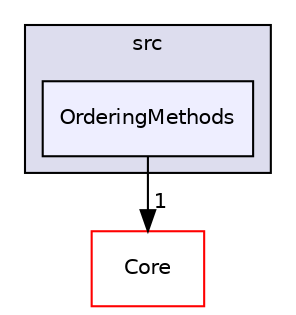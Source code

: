 digraph "include/Eigen/src/OrderingMethods" {
  compound=true
  node [ fontsize="10", fontname="Helvetica"];
  edge [ labelfontsize="10", labelfontname="Helvetica"];
  subgraph clusterdir_17db75917637b7e81f1284e33243b998 {
    graph [ bgcolor="#ddddee", pencolor="black", label="src" fontname="Helvetica", fontsize="10", URL="dir_17db75917637b7e81f1284e33243b998.html"]
  dir_0c70b239bdb86cb01c06cf8dcc2b47b0 [shape=box, label="OrderingMethods", style="filled", fillcolor="#eeeeff", pencolor="black", URL="dir_0c70b239bdb86cb01c06cf8dcc2b47b0.html"];
  }
  dir_7f402a03bdf717cd474b922cdc15d316 [shape=box label="Core" fillcolor="white" style="filled" color="red" URL="dir_7f402a03bdf717cd474b922cdc15d316.html"];
  dir_0c70b239bdb86cb01c06cf8dcc2b47b0->dir_7f402a03bdf717cd474b922cdc15d316 [headlabel="1", labeldistance=1.5 headhref="dir_000025_000005.html"];
}
